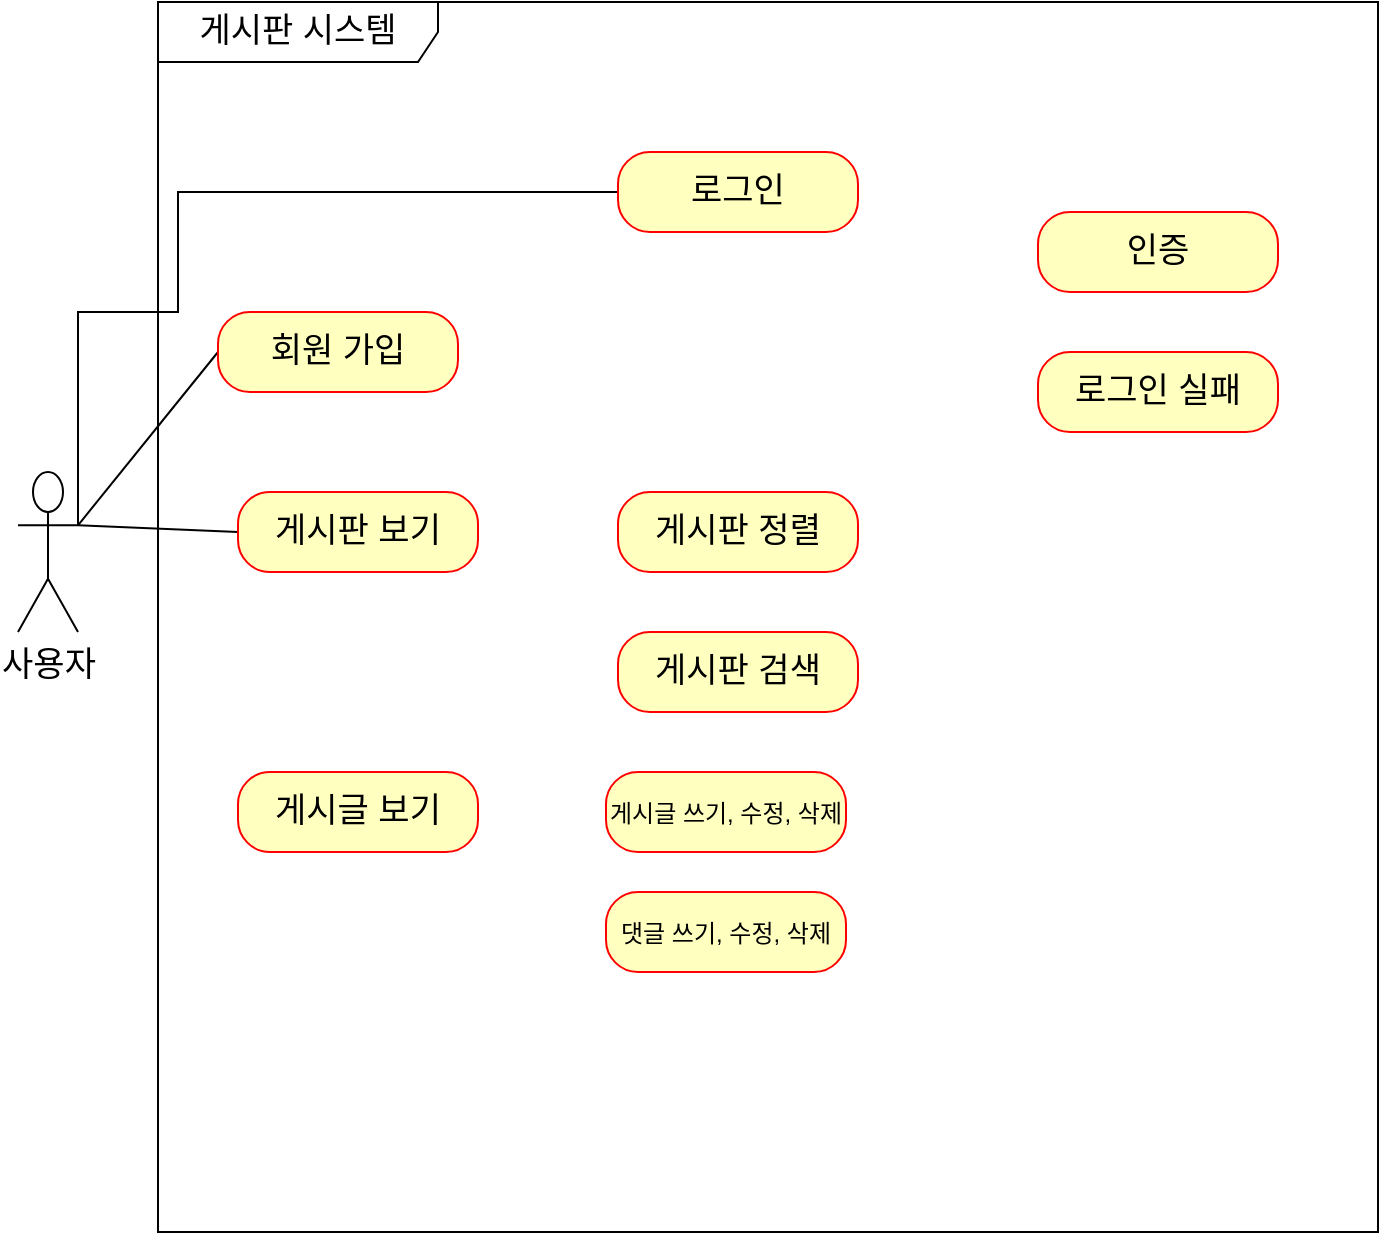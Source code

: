 <mxfile version="20.2.3" type="github">
  <diagram id="D1GaUYOxZ9uplzTCSIuA" name="페이지-1">
    <mxGraphModel dx="1350" dy="773" grid="1" gridSize="10" guides="1" tooltips="1" connect="1" arrows="1" fold="1" page="1" pageScale="1" pageWidth="827" pageHeight="1169" math="0" shadow="0">
      <root>
        <mxCell id="0" />
        <mxCell id="1" parent="0" />
        <mxCell id="pc7lRQArOEKxUtpZaOyG-1" value="&lt;font style=&quot;font-size: 17px;&quot;&gt;사용자&lt;/font&gt;" style="shape=umlActor;verticalLabelPosition=bottom;verticalAlign=top;html=1;" vertex="1" parent="1">
          <mxGeometry x="60" y="310" width="30" height="80" as="geometry" />
        </mxCell>
        <mxCell id="pc7lRQArOEKxUtpZaOyG-5" value="게시판 시스템" style="shape=umlFrame;whiteSpace=wrap;html=1;fontSize=17;width=140;height=30;" vertex="1" parent="1">
          <mxGeometry x="130" y="75" width="610" height="615" as="geometry" />
        </mxCell>
        <mxCell id="pc7lRQArOEKxUtpZaOyG-20" style="rounded=0;orthogonalLoop=1;jettySize=auto;html=1;entryX=1;entryY=0.333;entryDx=0;entryDy=0;entryPerimeter=0;fontSize=12;exitX=0;exitY=0.5;exitDx=0;exitDy=0;endArrow=none;endFill=0;" edge="1" parent="1" source="pc7lRQArOEKxUtpZaOyG-8" target="pc7lRQArOEKxUtpZaOyG-1">
          <mxGeometry relative="1" as="geometry" />
        </mxCell>
        <mxCell id="pc7lRQArOEKxUtpZaOyG-8" value="회원 가입" style="rounded=1;whiteSpace=wrap;html=1;arcSize=40;fontColor=#000000;fillColor=#ffffc0;strokeColor=#ff0000;fontSize=17;" vertex="1" parent="1">
          <mxGeometry x="160" y="230" width="120" height="40" as="geometry" />
        </mxCell>
        <mxCell id="pc7lRQArOEKxUtpZaOyG-21" style="edgeStyle=none;rounded=0;orthogonalLoop=1;jettySize=auto;html=1;exitX=0;exitY=0.5;exitDx=0;exitDy=0;entryX=1;entryY=0.333;entryDx=0;entryDy=0;entryPerimeter=0;fontSize=12;endArrow=none;endFill=0;" edge="1" parent="1" source="pc7lRQArOEKxUtpZaOyG-10" target="pc7lRQArOEKxUtpZaOyG-1">
          <mxGeometry relative="1" as="geometry" />
        </mxCell>
        <mxCell id="pc7lRQArOEKxUtpZaOyG-10" value="게시판 보기" style="rounded=1;whiteSpace=wrap;html=1;arcSize=40;fontColor=#000000;fillColor=#ffffc0;strokeColor=#ff0000;fontSize=17;" vertex="1" parent="1">
          <mxGeometry x="170" y="320" width="120" height="40" as="geometry" />
        </mxCell>
        <mxCell id="pc7lRQArOEKxUtpZaOyG-11" value="게시글 보기" style="rounded=1;whiteSpace=wrap;html=1;arcSize=40;fontColor=#000000;fillColor=#ffffc0;strokeColor=#ff0000;fontSize=17;" vertex="1" parent="1">
          <mxGeometry x="170" y="460" width="120" height="40" as="geometry" />
        </mxCell>
        <mxCell id="pc7lRQArOEKxUtpZaOyG-22" style="edgeStyle=orthogonalEdgeStyle;rounded=0;orthogonalLoop=1;jettySize=auto;html=1;entryX=1;entryY=0.333;entryDx=0;entryDy=0;entryPerimeter=0;fontSize=12;endArrow=none;endFill=0;" edge="1" parent="1" source="pc7lRQArOEKxUtpZaOyG-12" target="pc7lRQArOEKxUtpZaOyG-1">
          <mxGeometry relative="1" as="geometry">
            <Array as="points">
              <mxPoint x="140" y="170" />
              <mxPoint x="140" y="230" />
              <mxPoint x="90" y="230" />
            </Array>
          </mxGeometry>
        </mxCell>
        <mxCell id="pc7lRQArOEKxUtpZaOyG-12" value="로그인&lt;span style=&quot;color: rgba(0, 0, 0, 0); font-family: monospace; font-size: 0px; text-align: start;&quot;&gt;%3CmxGraphModel%3E%3Croot%3E%3CmxCell%20id%3D%220%22%2F%3E%3CmxCell%20id%3D%221%22%20parent%3D%220%22%2F%3E%3CmxCell%20id%3D%222%22%20value%3D%22%ED%9A%8C%EC%9B%90%20%EA%B0%80%EC%9E%85%22%20style%3D%22rounded%3D1%3BwhiteSpace%3Dwrap%3Bhtml%3D1%3BarcSize%3D40%3BfontColor%3D%23000000%3BfillColor%3D%23ffffc0%3BstrokeColor%3D%23ff0000%3BfontSize%3D17%3B%22%20vertex%3D%221%22%20parent%3D%221%22%3E%3CmxGeometry%20x%3D%22170%22%20y%3D%22180%22%20width%3D%22120%22%20height%3D%2240%22%20as%3D%22geometry%22%2F%3E%3C%2FmxCell%3E%3C%2Froot%3E%3C%2FmxGraphModel%3E&lt;/span&gt;" style="rounded=1;whiteSpace=wrap;html=1;arcSize=40;fontColor=#000000;fillColor=#ffffc0;strokeColor=#ff0000;fontSize=17;" vertex="1" parent="1">
          <mxGeometry x="360" y="150" width="120" height="40" as="geometry" />
        </mxCell>
        <mxCell id="pc7lRQArOEKxUtpZaOyG-13" value="인증" style="rounded=1;whiteSpace=wrap;html=1;arcSize=40;fontColor=#000000;fillColor=#ffffc0;strokeColor=#ff0000;fontSize=17;" vertex="1" parent="1">
          <mxGeometry x="570" y="180" width="120" height="40" as="geometry" />
        </mxCell>
        <mxCell id="pc7lRQArOEKxUtpZaOyG-14" value="로그인 실패" style="rounded=1;whiteSpace=wrap;html=1;arcSize=40;fontColor=#000000;fillColor=#ffffc0;strokeColor=#ff0000;fontSize=17;" vertex="1" parent="1">
          <mxGeometry x="570" y="250" width="120" height="40" as="geometry" />
        </mxCell>
        <mxCell id="pc7lRQArOEKxUtpZaOyG-16" value="게시판 정렬" style="rounded=1;whiteSpace=wrap;html=1;arcSize=40;fontColor=#000000;fillColor=#ffffc0;strokeColor=#ff0000;fontSize=17;" vertex="1" parent="1">
          <mxGeometry x="360" y="320" width="120" height="40" as="geometry" />
        </mxCell>
        <mxCell id="pc7lRQArOEKxUtpZaOyG-17" value="게시판 검색" style="rounded=1;whiteSpace=wrap;html=1;arcSize=40;fontColor=#000000;fillColor=#ffffc0;strokeColor=#ff0000;fontSize=17;" vertex="1" parent="1">
          <mxGeometry x="360" y="390" width="120" height="40" as="geometry" />
        </mxCell>
        <mxCell id="pc7lRQArOEKxUtpZaOyG-18" value="&lt;font style=&quot;font-size: 12px;&quot;&gt;게시글 쓰기, 수정, 삭제&lt;/font&gt;" style="rounded=1;whiteSpace=wrap;html=1;arcSize=40;fontColor=#000000;fillColor=#ffffc0;strokeColor=#ff0000;fontSize=17;" vertex="1" parent="1">
          <mxGeometry x="354" y="460" width="120" height="40" as="geometry" />
        </mxCell>
        <mxCell id="pc7lRQArOEKxUtpZaOyG-19" value="&lt;font style=&quot;font-size: 12px;&quot;&gt;댓글 쓰기, 수정, 삭제&lt;/font&gt;" style="rounded=1;whiteSpace=wrap;html=1;arcSize=40;fontColor=#000000;fillColor=#ffffc0;strokeColor=#ff0000;fontSize=17;" vertex="1" parent="1">
          <mxGeometry x="354" y="520" width="120" height="40" as="geometry" />
        </mxCell>
      </root>
    </mxGraphModel>
  </diagram>
</mxfile>
